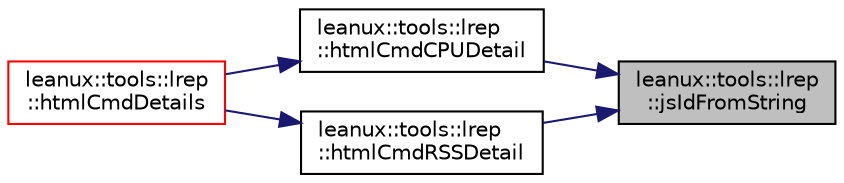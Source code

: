 digraph "leanux::tools::lrep::jsIdFromString"
{
 // LATEX_PDF_SIZE
  bgcolor="transparent";
  edge [fontname="Helvetica",fontsize="10",labelfontname="Helvetica",labelfontsize="10"];
  node [fontname="Helvetica",fontsize="10",shape=record];
  rankdir="RL";
  Node1 [label="leanux::tools::lrep\l::jsIdFromString",height=0.2,width=0.4,color="black", fillcolor="grey75", style="filled", fontcolor="black",tooltip="deterministic transform of arbitray strings into valid javascript identifiers"];
  Node1 -> Node2 [dir="back",color="midnightblue",fontsize="10",style="solid",fontname="Helvetica"];
  Node2 [label="leanux::tools::lrep\l::htmlCmdCPUDetail",height=0.2,width=0.4,color="black",URL="$namespaceleanux_1_1tools_1_1lrep.html#abb2c4d60c9284405a71347cb64780517",tooltip=" "];
  Node2 -> Node3 [dir="back",color="midnightblue",fontsize="10",style="solid",fontname="Helvetica"];
  Node3 [label="leanux::tools::lrep\l::htmlCmdDetails",height=0.2,width=0.4,color="red",URL="$namespaceleanux_1_1tools_1_1lrep.html#a62c03f9d98087191a6d6473c7384fa74",tooltip=" "];
  Node1 -> Node6 [dir="back",color="midnightblue",fontsize="10",style="solid",fontname="Helvetica"];
  Node6 [label="leanux::tools::lrep\l::htmlCmdRSSDetail",height=0.2,width=0.4,color="black",URL="$namespaceleanux_1_1tools_1_1lrep.html#a9434a7f41a9aef0ce48a762267da8797",tooltip=" "];
  Node6 -> Node3 [dir="back",color="midnightblue",fontsize="10",style="solid",fontname="Helvetica"];
}
